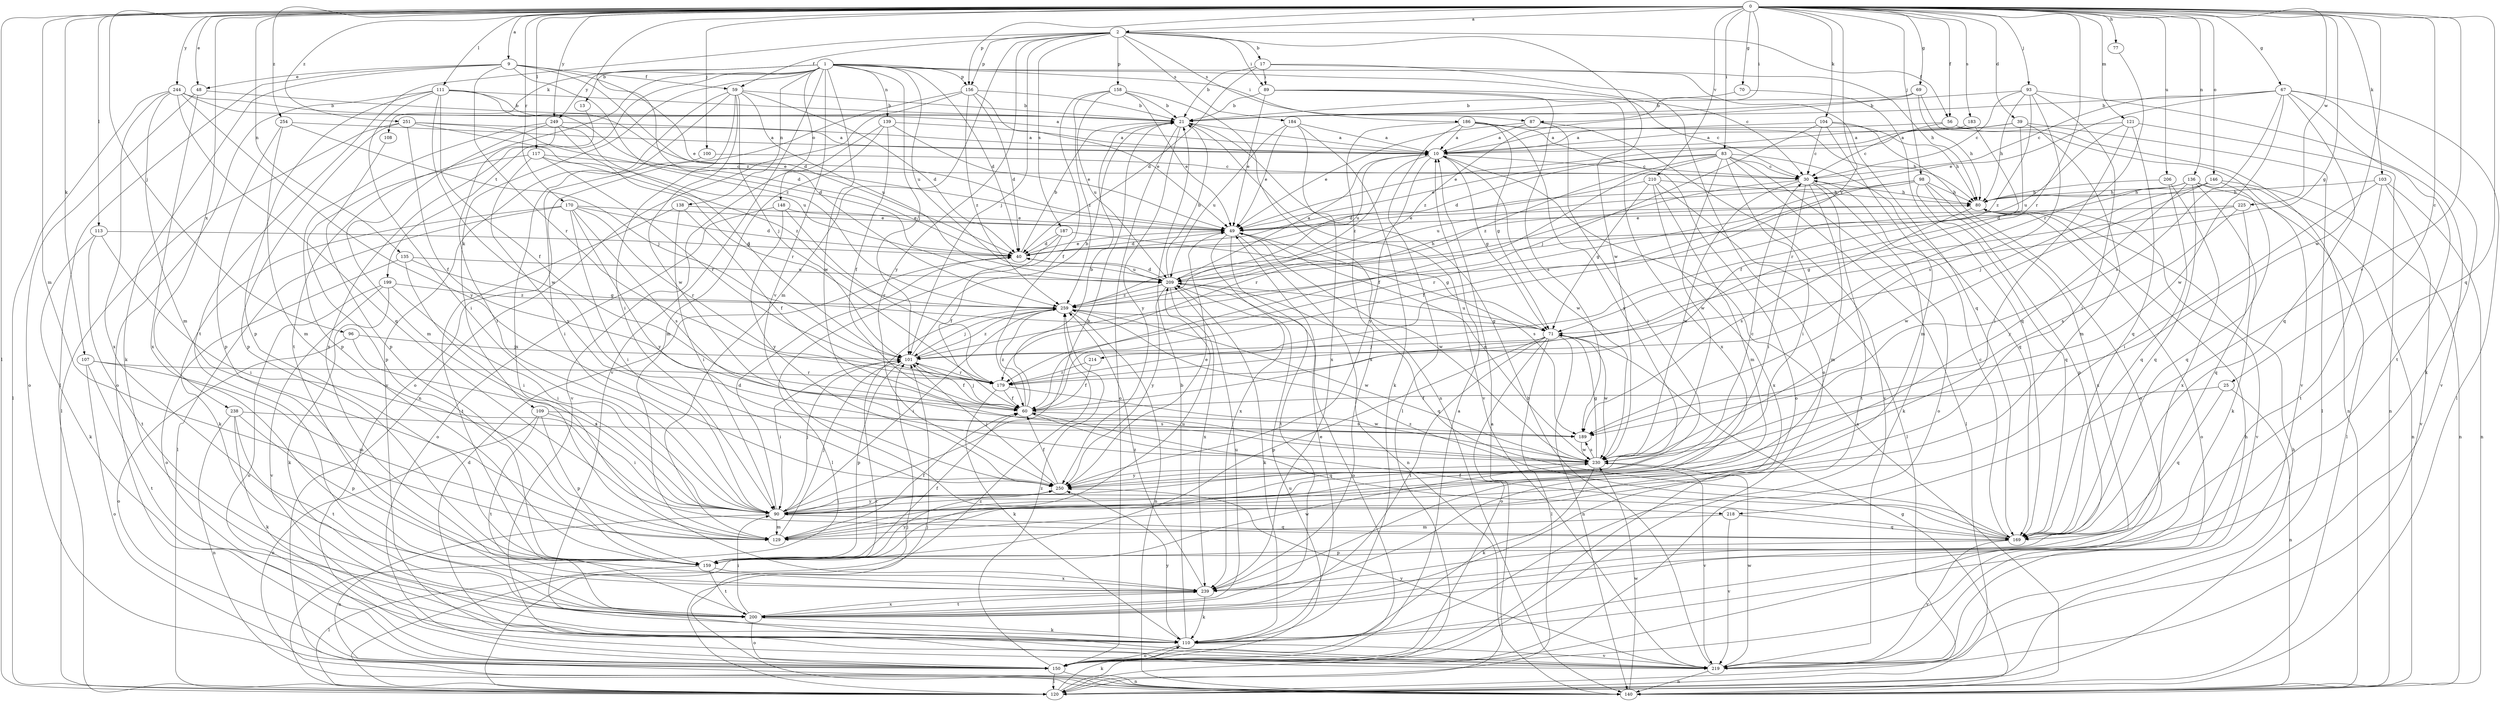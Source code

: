 strict digraph  {
0;
1;
2;
9;
10;
13;
17;
21;
25;
30;
39;
40;
48;
49;
56;
59;
60;
67;
69;
70;
71;
77;
80;
83;
87;
89;
90;
93;
96;
98;
100;
101;
103;
104;
107;
108;
109;
110;
111;
113;
117;
120;
121;
129;
135;
136;
138;
139;
140;
146;
148;
150;
156;
158;
159;
169;
170;
179;
183;
184;
186;
187;
189;
199;
200;
206;
209;
210;
214;
218;
219;
225;
230;
238;
239;
244;
249;
250;
251;
254;
259;
0 -> 2  [label=a];
0 -> 9  [label=a];
0 -> 25  [label=c];
0 -> 39  [label=d];
0 -> 48  [label=e];
0 -> 56  [label=f];
0 -> 67  [label=g];
0 -> 69  [label=g];
0 -> 70  [label=g];
0 -> 71  [label=g];
0 -> 77  [label=h];
0 -> 83  [label=i];
0 -> 87  [label=i];
0 -> 93  [label=j];
0 -> 96  [label=j];
0 -> 98  [label=j];
0 -> 100  [label=j];
0 -> 103  [label=k];
0 -> 104  [label=k];
0 -> 107  [label=k];
0 -> 111  [label=l];
0 -> 113  [label=l];
0 -> 117  [label=l];
0 -> 120  [label=l];
0 -> 121  [label=m];
0 -> 129  [label=m];
0 -> 135  [label=n];
0 -> 136  [label=n];
0 -> 146  [label=o];
0 -> 156  [label=p];
0 -> 169  [label=q];
0 -> 170  [label=r];
0 -> 179  [label=r];
0 -> 183  [label=s];
0 -> 206  [label=u];
0 -> 210  [label=v];
0 -> 214  [label=v];
0 -> 218  [label=v];
0 -> 225  [label=w];
0 -> 230  [label=w];
0 -> 238  [label=x];
0 -> 244  [label=y];
0 -> 249  [label=y];
0 -> 251  [label=z];
0 -> 254  [label=z];
0 -> 259  [label=z];
1 -> 13  [label=b];
1 -> 30  [label=c];
1 -> 40  [label=d];
1 -> 80  [label=h];
1 -> 87  [label=i];
1 -> 101  [label=j];
1 -> 108  [label=k];
1 -> 109  [label=k];
1 -> 138  [label=n];
1 -> 139  [label=n];
1 -> 148  [label=o];
1 -> 156  [label=p];
1 -> 199  [label=t];
1 -> 200  [label=t];
1 -> 209  [label=u];
1 -> 218  [label=v];
1 -> 219  [label=v];
1 -> 230  [label=w];
1 -> 249  [label=y];
2 -> 17  [label=b];
2 -> 56  [label=f];
2 -> 59  [label=f];
2 -> 89  [label=i];
2 -> 101  [label=j];
2 -> 129  [label=m];
2 -> 156  [label=p];
2 -> 158  [label=p];
2 -> 184  [label=s];
2 -> 186  [label=s];
2 -> 187  [label=s];
2 -> 200  [label=t];
2 -> 230  [label=w];
2 -> 250  [label=y];
9 -> 40  [label=d];
9 -> 48  [label=e];
9 -> 49  [label=e];
9 -> 59  [label=f];
9 -> 110  [label=k];
9 -> 120  [label=l];
9 -> 179  [label=r];
9 -> 259  [label=z];
10 -> 30  [label=c];
10 -> 71  [label=g];
10 -> 209  [label=u];
10 -> 230  [label=w];
10 -> 250  [label=y];
10 -> 259  [label=z];
13 -> 239  [label=x];
17 -> 21  [label=b];
17 -> 40  [label=d];
17 -> 89  [label=i];
17 -> 150  [label=o];
17 -> 169  [label=q];
21 -> 10  [label=a];
21 -> 150  [label=o];
21 -> 219  [label=v];
21 -> 250  [label=y];
25 -> 60  [label=f];
25 -> 140  [label=n];
25 -> 169  [label=q];
30 -> 80  [label=h];
30 -> 90  [label=i];
30 -> 110  [label=k];
30 -> 129  [label=m];
30 -> 179  [label=r];
30 -> 200  [label=t];
30 -> 230  [label=w];
39 -> 10  [label=a];
39 -> 49  [label=e];
39 -> 60  [label=f];
39 -> 120  [label=l];
39 -> 129  [label=m];
40 -> 21  [label=b];
40 -> 49  [label=e];
40 -> 209  [label=u];
48 -> 21  [label=b];
48 -> 150  [label=o];
48 -> 239  [label=x];
49 -> 40  [label=d];
49 -> 140  [label=n];
49 -> 189  [label=s];
49 -> 200  [label=t];
49 -> 230  [label=w];
49 -> 239  [label=x];
56 -> 10  [label=a];
56 -> 30  [label=c];
56 -> 140  [label=n];
59 -> 21  [label=b];
59 -> 40  [label=d];
59 -> 90  [label=i];
59 -> 101  [label=j];
59 -> 209  [label=u];
59 -> 219  [label=v];
59 -> 230  [label=w];
59 -> 239  [label=x];
60 -> 21  [label=b];
60 -> 101  [label=j];
60 -> 169  [label=q];
60 -> 189  [label=s];
60 -> 259  [label=z];
67 -> 21  [label=b];
67 -> 30  [label=c];
67 -> 49  [label=e];
67 -> 110  [label=k];
67 -> 120  [label=l];
67 -> 169  [label=q];
67 -> 189  [label=s];
67 -> 200  [label=t];
67 -> 230  [label=w];
69 -> 21  [label=b];
69 -> 80  [label=h];
69 -> 219  [label=v];
69 -> 259  [label=z];
70 -> 21  [label=b];
70 -> 169  [label=q];
71 -> 101  [label=j];
71 -> 120  [label=l];
71 -> 140  [label=n];
71 -> 150  [label=o];
71 -> 159  [label=p];
71 -> 200  [label=t];
71 -> 209  [label=u];
71 -> 230  [label=w];
77 -> 179  [label=r];
80 -> 49  [label=e];
80 -> 150  [label=o];
80 -> 189  [label=s];
80 -> 219  [label=v];
83 -> 30  [label=c];
83 -> 40  [label=d];
83 -> 49  [label=e];
83 -> 60  [label=f];
83 -> 90  [label=i];
83 -> 120  [label=l];
83 -> 150  [label=o];
83 -> 169  [label=q];
83 -> 230  [label=w];
83 -> 259  [label=z];
87 -> 10  [label=a];
87 -> 49  [label=e];
87 -> 90  [label=i];
87 -> 219  [label=v];
89 -> 21  [label=b];
89 -> 30  [label=c];
89 -> 49  [label=e];
89 -> 189  [label=s];
89 -> 239  [label=x];
90 -> 21  [label=b];
90 -> 40  [label=d];
90 -> 101  [label=j];
90 -> 129  [label=m];
90 -> 140  [label=n];
90 -> 169  [label=q];
90 -> 250  [label=y];
93 -> 21  [label=b];
93 -> 30  [label=c];
93 -> 80  [label=h];
93 -> 90  [label=i];
93 -> 189  [label=s];
93 -> 219  [label=v];
93 -> 259  [label=z];
96 -> 90  [label=i];
96 -> 101  [label=j];
96 -> 150  [label=o];
98 -> 60  [label=f];
98 -> 80  [label=h];
98 -> 159  [label=p];
98 -> 169  [label=q];
98 -> 179  [label=r];
98 -> 209  [label=u];
98 -> 239  [label=x];
100 -> 30  [label=c];
100 -> 90  [label=i];
101 -> 21  [label=b];
101 -> 60  [label=f];
101 -> 90  [label=i];
101 -> 159  [label=p];
101 -> 179  [label=r];
101 -> 259  [label=z];
103 -> 80  [label=h];
103 -> 90  [label=i];
103 -> 140  [label=n];
103 -> 200  [label=t];
103 -> 219  [label=v];
104 -> 10  [label=a];
104 -> 30  [label=c];
104 -> 80  [label=h];
104 -> 101  [label=j];
104 -> 129  [label=m];
104 -> 150  [label=o];
107 -> 129  [label=m];
107 -> 150  [label=o];
107 -> 179  [label=r];
107 -> 200  [label=t];
108 -> 159  [label=p];
109 -> 90  [label=i];
109 -> 140  [label=n];
109 -> 159  [label=p];
109 -> 189  [label=s];
109 -> 200  [label=t];
110 -> 21  [label=b];
110 -> 49  [label=e];
110 -> 150  [label=o];
110 -> 219  [label=v];
110 -> 250  [label=y];
111 -> 21  [label=b];
111 -> 40  [label=d];
111 -> 49  [label=e];
111 -> 60  [label=f];
111 -> 90  [label=i];
111 -> 150  [label=o];
111 -> 159  [label=p];
111 -> 230  [label=w];
113 -> 40  [label=d];
113 -> 90  [label=i];
113 -> 110  [label=k];
113 -> 200  [label=t];
117 -> 30  [label=c];
117 -> 159  [label=p];
117 -> 179  [label=r];
117 -> 250  [label=y];
117 -> 259  [label=z];
120 -> 10  [label=a];
120 -> 80  [label=h];
120 -> 101  [label=j];
120 -> 110  [label=k];
120 -> 209  [label=u];
120 -> 259  [label=z];
121 -> 10  [label=a];
121 -> 90  [label=i];
121 -> 140  [label=n];
121 -> 169  [label=q];
121 -> 209  [label=u];
129 -> 60  [label=f];
129 -> 101  [label=j];
135 -> 71  [label=g];
135 -> 90  [label=i];
135 -> 150  [label=o];
135 -> 209  [label=u];
136 -> 40  [label=d];
136 -> 80  [label=h];
136 -> 110  [label=k];
136 -> 120  [label=l];
136 -> 140  [label=n];
136 -> 169  [label=q];
136 -> 250  [label=y];
138 -> 49  [label=e];
138 -> 60  [label=f];
138 -> 90  [label=i];
138 -> 200  [label=t];
139 -> 10  [label=a];
139 -> 49  [label=e];
139 -> 60  [label=f];
139 -> 129  [label=m];
139 -> 219  [label=v];
140 -> 10  [label=a];
140 -> 71  [label=g];
140 -> 101  [label=j];
140 -> 230  [label=w];
146 -> 80  [label=h];
146 -> 101  [label=j];
146 -> 140  [label=n];
146 -> 169  [label=q];
146 -> 230  [label=w];
148 -> 49  [label=e];
148 -> 150  [label=o];
148 -> 179  [label=r];
148 -> 250  [label=y];
150 -> 10  [label=a];
150 -> 120  [label=l];
150 -> 140  [label=n];
150 -> 259  [label=z];
156 -> 21  [label=b];
156 -> 40  [label=d];
156 -> 49  [label=e];
156 -> 140  [label=n];
156 -> 150  [label=o];
156 -> 259  [label=z];
158 -> 21  [label=b];
158 -> 49  [label=e];
158 -> 60  [label=f];
158 -> 140  [label=n];
158 -> 209  [label=u];
158 -> 259  [label=z];
159 -> 60  [label=f];
159 -> 120  [label=l];
159 -> 200  [label=t];
159 -> 209  [label=u];
159 -> 230  [label=w];
159 -> 239  [label=x];
159 -> 250  [label=y];
169 -> 30  [label=c];
169 -> 60  [label=f];
169 -> 159  [label=p];
169 -> 219  [label=v];
169 -> 259  [label=z];
170 -> 40  [label=d];
170 -> 49  [label=e];
170 -> 90  [label=i];
170 -> 110  [label=k];
170 -> 120  [label=l];
170 -> 179  [label=r];
170 -> 189  [label=s];
170 -> 250  [label=y];
179 -> 60  [label=f];
179 -> 110  [label=k];
179 -> 230  [label=w];
183 -> 10  [label=a];
183 -> 179  [label=r];
184 -> 10  [label=a];
184 -> 49  [label=e];
184 -> 110  [label=k];
184 -> 209  [label=u];
184 -> 239  [label=x];
186 -> 10  [label=a];
186 -> 71  [label=g];
186 -> 80  [label=h];
186 -> 120  [label=l];
186 -> 150  [label=o];
186 -> 239  [label=x];
186 -> 250  [label=y];
187 -> 40  [label=d];
187 -> 60  [label=f];
187 -> 71  [label=g];
187 -> 120  [label=l];
189 -> 230  [label=w];
199 -> 90  [label=i];
199 -> 110  [label=k];
199 -> 150  [label=o];
199 -> 219  [label=v];
199 -> 259  [label=z];
200 -> 90  [label=i];
200 -> 110  [label=k];
200 -> 150  [label=o];
200 -> 209  [label=u];
200 -> 239  [label=x];
206 -> 80  [label=h];
206 -> 169  [label=q];
206 -> 239  [label=x];
209 -> 10  [label=a];
209 -> 21  [label=b];
209 -> 40  [label=d];
209 -> 80  [label=h];
209 -> 110  [label=k];
209 -> 150  [label=o];
209 -> 169  [label=q];
209 -> 239  [label=x];
209 -> 250  [label=y];
209 -> 259  [label=z];
210 -> 40  [label=d];
210 -> 71  [label=g];
210 -> 80  [label=h];
210 -> 120  [label=l];
210 -> 129  [label=m];
210 -> 239  [label=x];
214 -> 60  [label=f];
214 -> 179  [label=r];
218 -> 129  [label=m];
218 -> 169  [label=q];
218 -> 219  [label=v];
219 -> 21  [label=b];
219 -> 40  [label=d];
219 -> 80  [label=h];
219 -> 140  [label=n];
219 -> 230  [label=w];
219 -> 250  [label=y];
225 -> 49  [label=e];
225 -> 71  [label=g];
225 -> 169  [label=q];
225 -> 189  [label=s];
230 -> 49  [label=e];
230 -> 71  [label=g];
230 -> 110  [label=k];
230 -> 189  [label=s];
230 -> 219  [label=v];
230 -> 250  [label=y];
238 -> 110  [label=k];
238 -> 140  [label=n];
238 -> 159  [label=p];
238 -> 189  [label=s];
238 -> 200  [label=t];
239 -> 110  [label=k];
239 -> 200  [label=t];
239 -> 259  [label=z];
244 -> 10  [label=a];
244 -> 21  [label=b];
244 -> 120  [label=l];
244 -> 129  [label=m];
244 -> 169  [label=q];
244 -> 239  [label=x];
244 -> 250  [label=y];
249 -> 10  [label=a];
249 -> 90  [label=i];
249 -> 101  [label=j];
249 -> 129  [label=m];
249 -> 159  [label=p];
249 -> 179  [label=r];
250 -> 30  [label=c];
250 -> 49  [label=e];
250 -> 60  [label=f];
250 -> 90  [label=i];
250 -> 101  [label=j];
251 -> 10  [label=a];
251 -> 40  [label=d];
251 -> 60  [label=f];
251 -> 120  [label=l];
251 -> 159  [label=p];
251 -> 209  [label=u];
254 -> 10  [label=a];
254 -> 101  [label=j];
254 -> 129  [label=m];
254 -> 159  [label=p];
259 -> 71  [label=g];
259 -> 90  [label=i];
259 -> 101  [label=j];
259 -> 120  [label=l];
259 -> 140  [label=n];
259 -> 230  [label=w];
}

